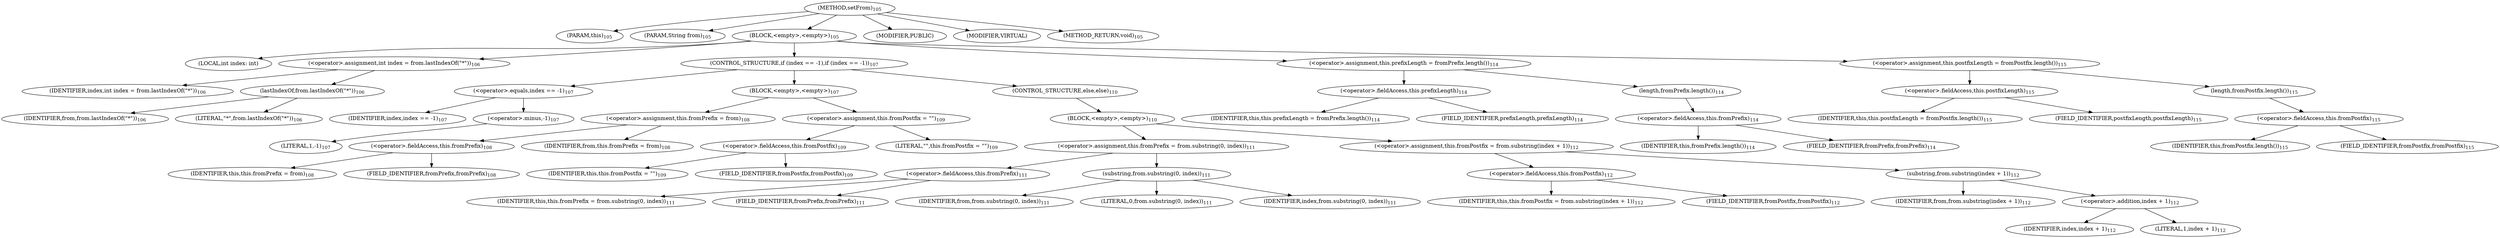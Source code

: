 digraph "setFrom" {  
"35" [label = <(METHOD,setFrom)<SUB>105</SUB>> ]
"36" [label = <(PARAM,this)<SUB>105</SUB>> ]
"37" [label = <(PARAM,String from)<SUB>105</SUB>> ]
"38" [label = <(BLOCK,&lt;empty&gt;,&lt;empty&gt;)<SUB>105</SUB>> ]
"39" [label = <(LOCAL,int index: int)> ]
"40" [label = <(&lt;operator&gt;.assignment,int index = from.lastIndexOf(&quot;*&quot;))<SUB>106</SUB>> ]
"41" [label = <(IDENTIFIER,index,int index = from.lastIndexOf(&quot;*&quot;))<SUB>106</SUB>> ]
"42" [label = <(lastIndexOf,from.lastIndexOf(&quot;*&quot;))<SUB>106</SUB>> ]
"43" [label = <(IDENTIFIER,from,from.lastIndexOf(&quot;*&quot;))<SUB>106</SUB>> ]
"44" [label = <(LITERAL,&quot;*&quot;,from.lastIndexOf(&quot;*&quot;))<SUB>106</SUB>> ]
"45" [label = <(CONTROL_STRUCTURE,if (index == -1),if (index == -1))<SUB>107</SUB>> ]
"46" [label = <(&lt;operator&gt;.equals,index == -1)<SUB>107</SUB>> ]
"47" [label = <(IDENTIFIER,index,index == -1)<SUB>107</SUB>> ]
"48" [label = <(&lt;operator&gt;.minus,-1)<SUB>107</SUB>> ]
"49" [label = <(LITERAL,1,-1)<SUB>107</SUB>> ]
"50" [label = <(BLOCK,&lt;empty&gt;,&lt;empty&gt;)<SUB>107</SUB>> ]
"51" [label = <(&lt;operator&gt;.assignment,this.fromPrefix = from)<SUB>108</SUB>> ]
"52" [label = <(&lt;operator&gt;.fieldAccess,this.fromPrefix)<SUB>108</SUB>> ]
"53" [label = <(IDENTIFIER,this,this.fromPrefix = from)<SUB>108</SUB>> ]
"54" [label = <(FIELD_IDENTIFIER,fromPrefix,fromPrefix)<SUB>108</SUB>> ]
"55" [label = <(IDENTIFIER,from,this.fromPrefix = from)<SUB>108</SUB>> ]
"56" [label = <(&lt;operator&gt;.assignment,this.fromPostfix = &quot;&quot;)<SUB>109</SUB>> ]
"57" [label = <(&lt;operator&gt;.fieldAccess,this.fromPostfix)<SUB>109</SUB>> ]
"58" [label = <(IDENTIFIER,this,this.fromPostfix = &quot;&quot;)<SUB>109</SUB>> ]
"59" [label = <(FIELD_IDENTIFIER,fromPostfix,fromPostfix)<SUB>109</SUB>> ]
"60" [label = <(LITERAL,&quot;&quot;,this.fromPostfix = &quot;&quot;)<SUB>109</SUB>> ]
"61" [label = <(CONTROL_STRUCTURE,else,else)<SUB>110</SUB>> ]
"62" [label = <(BLOCK,&lt;empty&gt;,&lt;empty&gt;)<SUB>110</SUB>> ]
"63" [label = <(&lt;operator&gt;.assignment,this.fromPrefix = from.substring(0, index))<SUB>111</SUB>> ]
"64" [label = <(&lt;operator&gt;.fieldAccess,this.fromPrefix)<SUB>111</SUB>> ]
"65" [label = <(IDENTIFIER,this,this.fromPrefix = from.substring(0, index))<SUB>111</SUB>> ]
"66" [label = <(FIELD_IDENTIFIER,fromPrefix,fromPrefix)<SUB>111</SUB>> ]
"67" [label = <(substring,from.substring(0, index))<SUB>111</SUB>> ]
"68" [label = <(IDENTIFIER,from,from.substring(0, index))<SUB>111</SUB>> ]
"69" [label = <(LITERAL,0,from.substring(0, index))<SUB>111</SUB>> ]
"70" [label = <(IDENTIFIER,index,from.substring(0, index))<SUB>111</SUB>> ]
"71" [label = <(&lt;operator&gt;.assignment,this.fromPostfix = from.substring(index + 1))<SUB>112</SUB>> ]
"72" [label = <(&lt;operator&gt;.fieldAccess,this.fromPostfix)<SUB>112</SUB>> ]
"73" [label = <(IDENTIFIER,this,this.fromPostfix = from.substring(index + 1))<SUB>112</SUB>> ]
"74" [label = <(FIELD_IDENTIFIER,fromPostfix,fromPostfix)<SUB>112</SUB>> ]
"75" [label = <(substring,from.substring(index + 1))<SUB>112</SUB>> ]
"76" [label = <(IDENTIFIER,from,from.substring(index + 1))<SUB>112</SUB>> ]
"77" [label = <(&lt;operator&gt;.addition,index + 1)<SUB>112</SUB>> ]
"78" [label = <(IDENTIFIER,index,index + 1)<SUB>112</SUB>> ]
"79" [label = <(LITERAL,1,index + 1)<SUB>112</SUB>> ]
"80" [label = <(&lt;operator&gt;.assignment,this.prefixLength = fromPrefix.length())<SUB>114</SUB>> ]
"81" [label = <(&lt;operator&gt;.fieldAccess,this.prefixLength)<SUB>114</SUB>> ]
"82" [label = <(IDENTIFIER,this,this.prefixLength = fromPrefix.length())<SUB>114</SUB>> ]
"83" [label = <(FIELD_IDENTIFIER,prefixLength,prefixLength)<SUB>114</SUB>> ]
"84" [label = <(length,fromPrefix.length())<SUB>114</SUB>> ]
"85" [label = <(&lt;operator&gt;.fieldAccess,this.fromPrefix)<SUB>114</SUB>> ]
"86" [label = <(IDENTIFIER,this,fromPrefix.length())<SUB>114</SUB>> ]
"87" [label = <(FIELD_IDENTIFIER,fromPrefix,fromPrefix)<SUB>114</SUB>> ]
"88" [label = <(&lt;operator&gt;.assignment,this.postfixLength = fromPostfix.length())<SUB>115</SUB>> ]
"89" [label = <(&lt;operator&gt;.fieldAccess,this.postfixLength)<SUB>115</SUB>> ]
"90" [label = <(IDENTIFIER,this,this.postfixLength = fromPostfix.length())<SUB>115</SUB>> ]
"91" [label = <(FIELD_IDENTIFIER,postfixLength,postfixLength)<SUB>115</SUB>> ]
"92" [label = <(length,fromPostfix.length())<SUB>115</SUB>> ]
"93" [label = <(&lt;operator&gt;.fieldAccess,this.fromPostfix)<SUB>115</SUB>> ]
"94" [label = <(IDENTIFIER,this,fromPostfix.length())<SUB>115</SUB>> ]
"95" [label = <(FIELD_IDENTIFIER,fromPostfix,fromPostfix)<SUB>115</SUB>> ]
"96" [label = <(MODIFIER,PUBLIC)> ]
"97" [label = <(MODIFIER,VIRTUAL)> ]
"98" [label = <(METHOD_RETURN,void)<SUB>105</SUB>> ]
  "35" -> "36" 
  "35" -> "37" 
  "35" -> "38" 
  "35" -> "96" 
  "35" -> "97" 
  "35" -> "98" 
  "38" -> "39" 
  "38" -> "40" 
  "38" -> "45" 
  "38" -> "80" 
  "38" -> "88" 
  "40" -> "41" 
  "40" -> "42" 
  "42" -> "43" 
  "42" -> "44" 
  "45" -> "46" 
  "45" -> "50" 
  "45" -> "61" 
  "46" -> "47" 
  "46" -> "48" 
  "48" -> "49" 
  "50" -> "51" 
  "50" -> "56" 
  "51" -> "52" 
  "51" -> "55" 
  "52" -> "53" 
  "52" -> "54" 
  "56" -> "57" 
  "56" -> "60" 
  "57" -> "58" 
  "57" -> "59" 
  "61" -> "62" 
  "62" -> "63" 
  "62" -> "71" 
  "63" -> "64" 
  "63" -> "67" 
  "64" -> "65" 
  "64" -> "66" 
  "67" -> "68" 
  "67" -> "69" 
  "67" -> "70" 
  "71" -> "72" 
  "71" -> "75" 
  "72" -> "73" 
  "72" -> "74" 
  "75" -> "76" 
  "75" -> "77" 
  "77" -> "78" 
  "77" -> "79" 
  "80" -> "81" 
  "80" -> "84" 
  "81" -> "82" 
  "81" -> "83" 
  "84" -> "85" 
  "85" -> "86" 
  "85" -> "87" 
  "88" -> "89" 
  "88" -> "92" 
  "89" -> "90" 
  "89" -> "91" 
  "92" -> "93" 
  "93" -> "94" 
  "93" -> "95" 
}
